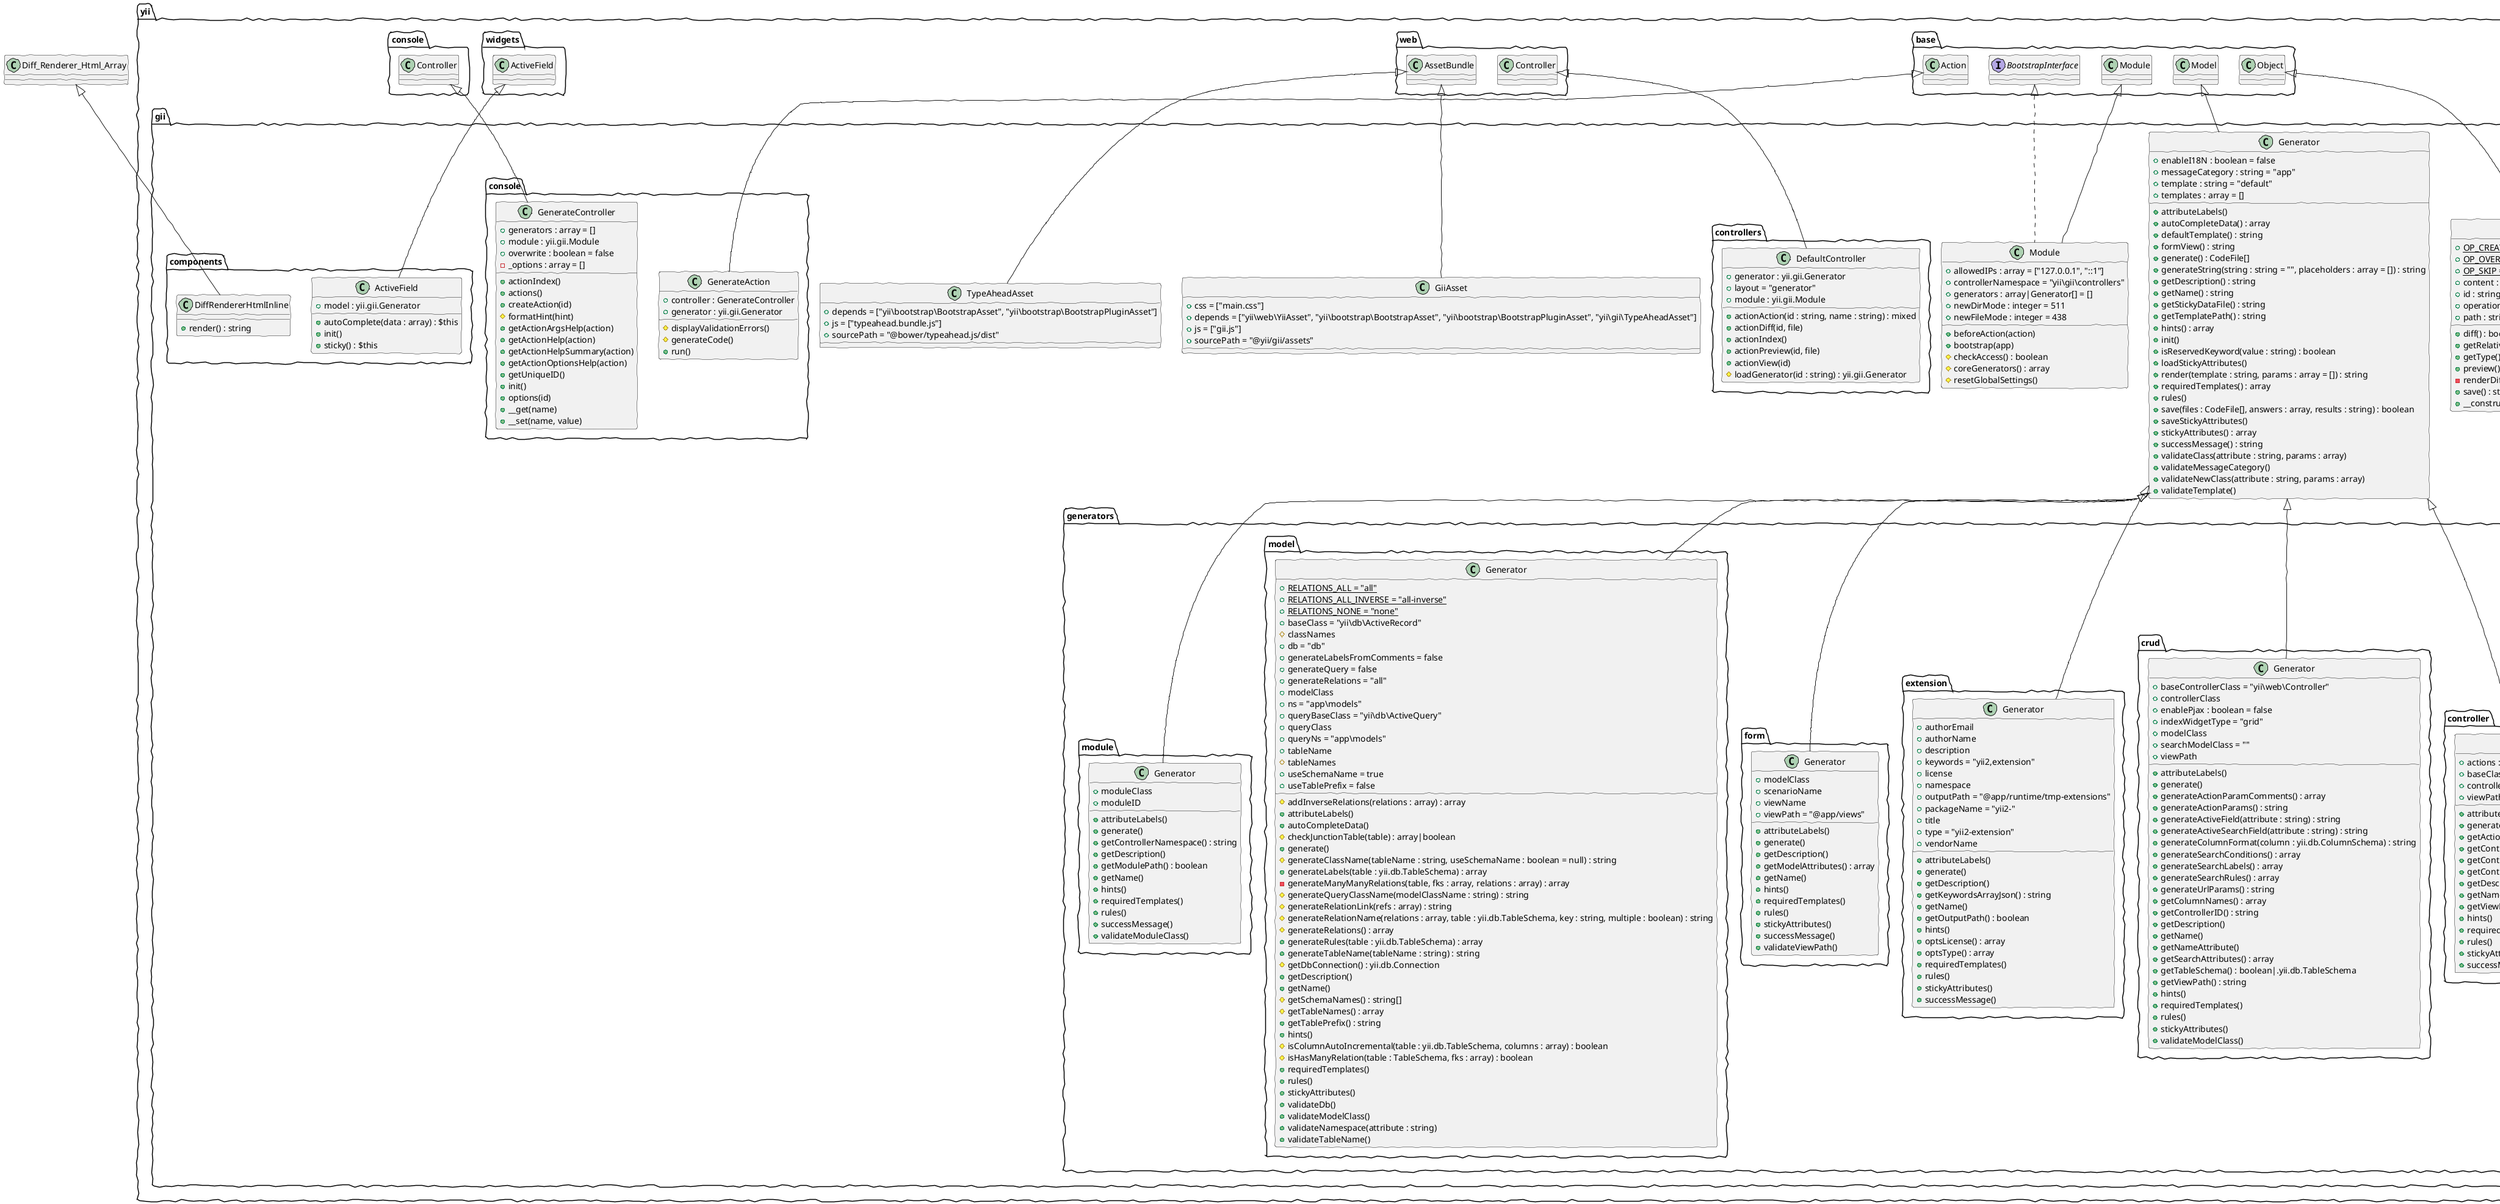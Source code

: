 @startuml
skinparam handwritten true
class yii.gii.CodeFile {
    +{static}OP_CREATE = "create"
    +{static}OP_OVERWRITE = "overwrite"
    +{static}OP_SKIP = "skip"
    +content : string
    +id : string
    +operation : string
    +path : string
    +diff() : boolean|string
    +getRelativePath() : string
    +getType() : string
    +preview() : boolean|string
    -renderDiff(lines1 : mixed, lines2 : mixed) : string
    +save() : string|boolean
    +__construct(path : string, content : string)
}
class yii.gii.CodeFile extends yii.base.Object
abstract class yii.gii.Generator {
    +enableI18N : boolean = false
    +messageCategory : string = "app"
    +template : string = "default"
    +templates : array = []
    +attributeLabels()
    +autoCompleteData() : array
    +defaultTemplate() : string
    +formView() : string
    +generate() : CodeFile[]
    +generateString(string : string = "", placeholders : array = []) : string
    +getDescription() : string
    +getName() : string
    +getStickyDataFile() : string
    +getTemplatePath() : string
    +hints() : array
    +init()
    +isReservedKeyword(value : string) : boolean
    +loadStickyAttributes()
    +render(template : string, params : array = []) : string
    +requiredTemplates() : array
    +rules()
    +save(files : CodeFile[], answers : array, results : string) : boolean
    +saveStickyAttributes()
    +stickyAttributes() : array
    +successMessage() : string
    +validateClass(attribute : string, params : array)
    +validateMessageCategory()
    +validateNewClass(attribute : string, params : array)
    +validateTemplate()
}
class yii.gii.Generator extends yii.base.Model
class yii.gii.GiiAsset {
    +css = ["main.css"]
    +depends = ["yii\web\YiiAsset", "yii\bootstrap\BootstrapAsset", "yii\bootstrap\BootstrapPluginAsset", "yii\gii\TypeAheadAsset"]
    +js = ["gii.js"]
    +sourcePath = "@yii/gii/assets"
}
class yii.gii.GiiAsset extends yii.web.AssetBundle
class yii.gii.Module {
    +allowedIPs : array = ["127.0.0.1", "::1"]
    +controllerNamespace = "yii\gii\controllers"
    +generators : array|Generator[] = []
    +newDirMode : integer = 511
    +newFileMode : integer = 438
    +beforeAction(action)
    +bootstrap(app)
    #checkAccess() : boolean
    #coreGenerators() : array
    #resetGlobalSettings()
}
class yii.gii.Module extends yii.base.Module
class yii.gii.Module implements yii.base.BootstrapInterface
class yii.gii.TypeAheadAsset {
    +depends = ["yii\bootstrap\BootstrapAsset", "yii\bootstrap\BootstrapPluginAsset"]
    +js = ["typeahead.bundle.js"]
    +sourcePath = "@bower/typeahead.js/dist"
}
class yii.gii.TypeAheadAsset extends yii.web.AssetBundle
class yii.gii.components.ActiveField {
    +model : yii.gii.Generator
    +autoComplete(data : array) : $this
    +init()
    +sticky() : $this
}
class yii.gii.components.ActiveField extends yii.widgets.ActiveField
class yii.gii.components.DiffRendererHtmlInline {
    +render() : string
}
class yii.gii.components.DiffRendererHtmlInline extends Diff_Renderer_Html_Array
class yii.gii.console.GenerateAction {
    +controller : GenerateController
    +generator : yii.gii.Generator
    #displayValidationErrors()
    #generateCode()
    +run()
}
class yii.gii.console.GenerateAction extends yii.base.Action
class yii.gii.console.GenerateController {
    +generators : array = []
    +module : yii.gii.Module
    +overwrite : boolean = false
    -_options : array = []
    +actionIndex()
    +actions()
    +createAction(id)
    #formatHint(hint)
    +getActionArgsHelp(action)
    +getActionHelp(action)
    +getActionHelpSummary(action)
    +getActionOptionsHelp(action)
    +getUniqueID()
    +init()
    +options(id)
    +__get(name)
    +__set(name, value)
}
class yii.gii.console.GenerateController extends yii.console.Controller
class yii.gii.controllers.DefaultController {
    +generator : yii.gii.Generator
    +layout = "generator"
    +module : yii.gii.Module
    +actionAction(id : string, name : string) : mixed
    +actionDiff(id, file)
    +actionIndex()
    +actionPreview(id, file)
    +actionView(id)
    #loadGenerator(id : string) : yii.gii.Generator
}
class yii.gii.controllers.DefaultController extends yii.web.Controller
class yii.gii.generators.controller.Generator {
    +actions : string = "index"
    +baseClass : string = "yii\web\Controller"
    +controllerClass : string
    +viewPath : string
    +attributeLabels()
    +generate()
    +getActionIDs() : array
    +getControllerFile() : string
    +getControllerID() : string
    +getControllerNamespace() : string
    +getDescription()
    +getName()
    +getViewFile(action : string) : string
    +hints()
    +requiredTemplates()
    +rules()
    +stickyAttributes()
    +successMessage()
}
class yii.gii.generators.controller.Generator extends yii.gii.Generator
class yii.gii.generators.crud.Generator {
    +baseControllerClass = "yii\web\Controller"
    +controllerClass
    +enablePjax : boolean = false
    +indexWidgetType = "grid"
    +modelClass
    +searchModelClass = ""
    +viewPath
    +attributeLabels()
    +generate()
    +generateActionParamComments() : array
    +generateActionParams() : string
    +generateActiveField(attribute : string) : string
    +generateActiveSearchField(attribute : string) : string
    +generateColumnFormat(column : yii.db.ColumnSchema) : string
    +generateSearchConditions() : array
    +generateSearchLabels() : array
    +generateSearchRules() : array
    +generateUrlParams() : string
    +getColumnNames() : array
    +getControllerID() : string
    +getDescription()
    +getName()
    +getNameAttribute()
    +getSearchAttributes() : array
    +getTableSchema() : boolean|.yii.db.TableSchema
    +getViewPath() : string
    +hints()
    +requiredTemplates()
    +rules()
    +stickyAttributes()
    +validateModelClass()
}
class yii.gii.generators.crud.Generator extends yii.gii.Generator
class yii.gii.generators.extension.Generator {
    +authorEmail
    +authorName
    +description
    +keywords = "yii2,extension"
    +license
    +namespace
    +outputPath = "@app/runtime/tmp-extensions"
    +packageName = "yii2-"
    +title
    +type = "yii2-extension"
    +vendorName
    +attributeLabels()
    +generate()
    +getDescription()
    +getKeywordsArrayJson() : string
    +getName()
    +getOutputPath() : boolean
    +hints()
    +optsLicense() : array
    +optsType() : array
    +requiredTemplates()
    +rules()
    +stickyAttributes()
    +successMessage()
}
class yii.gii.generators.extension.Generator extends yii.gii.Generator
class yii.gii.generators.form.Generator {
    +modelClass
    +scenarioName
    +viewName
    +viewPath = "@app/views"
    +attributeLabels()
    +generate()
    +getDescription()
    +getModelAttributes() : array
    +getName()
    +hints()
    +requiredTemplates()
    +rules()
    +stickyAttributes()
    +successMessage()
    +validateViewPath()
}
class yii.gii.generators.form.Generator extends yii.gii.Generator
class yii.gii.generators.model.Generator {
    +{static}RELATIONS_ALL = "all"
    +{static}RELATIONS_ALL_INVERSE = "all-inverse"
    +{static}RELATIONS_NONE = "none"
    +baseClass = "yii\db\ActiveRecord"
    #classNames
    +db = "db"
    +generateLabelsFromComments = false
    +generateQuery = false
    +generateRelations = "all"
    +modelClass
    +ns = "app\models"
    +queryBaseClass = "yii\db\ActiveQuery"
    +queryClass
    +queryNs = "app\models"
    +tableName
    #tableNames
    +useSchemaName = true
    +useTablePrefix = false
    #addInverseRelations(relations : array) : array
    +attributeLabels()
    +autoCompleteData()
    #checkJunctionTable(table) : array|boolean
    +generate()
    #generateClassName(tableName : string, useSchemaName : boolean = null) : string
    +generateLabels(table : yii.db.TableSchema) : array
    -generateManyManyRelations(table, fks : array, relations : array) : array
    #generateQueryClassName(modelClassName : string) : string
    #generateRelationLink(refs : array) : string
    #generateRelationName(relations : array, table : yii.db.TableSchema, key : string, multiple : boolean) : string
    #generateRelations() : array
    +generateRules(table : yii.db.TableSchema) : array
    +generateTableName(tableName : string) : string
    #getDbConnection() : yii.db.Connection
    +getDescription()
    +getName()
    #getSchemaNames() : string[]
    #getTableNames() : array
    +getTablePrefix() : string
    +hints()
    #isColumnAutoIncremental(table : yii.db.TableSchema, columns : array) : boolean
    #isHasManyRelation(table : TableSchema, fks : array) : boolean
    +requiredTemplates()
    +rules()
    +stickyAttributes()
    +validateDb()
    +validateModelClass()
    +validateNamespace(attribute : string)
    +validateTableName()
}
class yii.gii.generators.model.Generator extends yii.gii.Generator
class yii.gii.generators.module.Generator {
    +moduleClass
    +moduleID
    +attributeLabels()
    +generate()
    +getControllerNamespace() : string
    +getDescription()
    +getModulePath() : boolean
    +getName()
    +hints()
    +requiredTemplates()
    +rules()
    +successMessage()
    +validateModuleClass()
}
class yii.gii.generators.module.Generator extends yii.gii.Generator
@enduml

